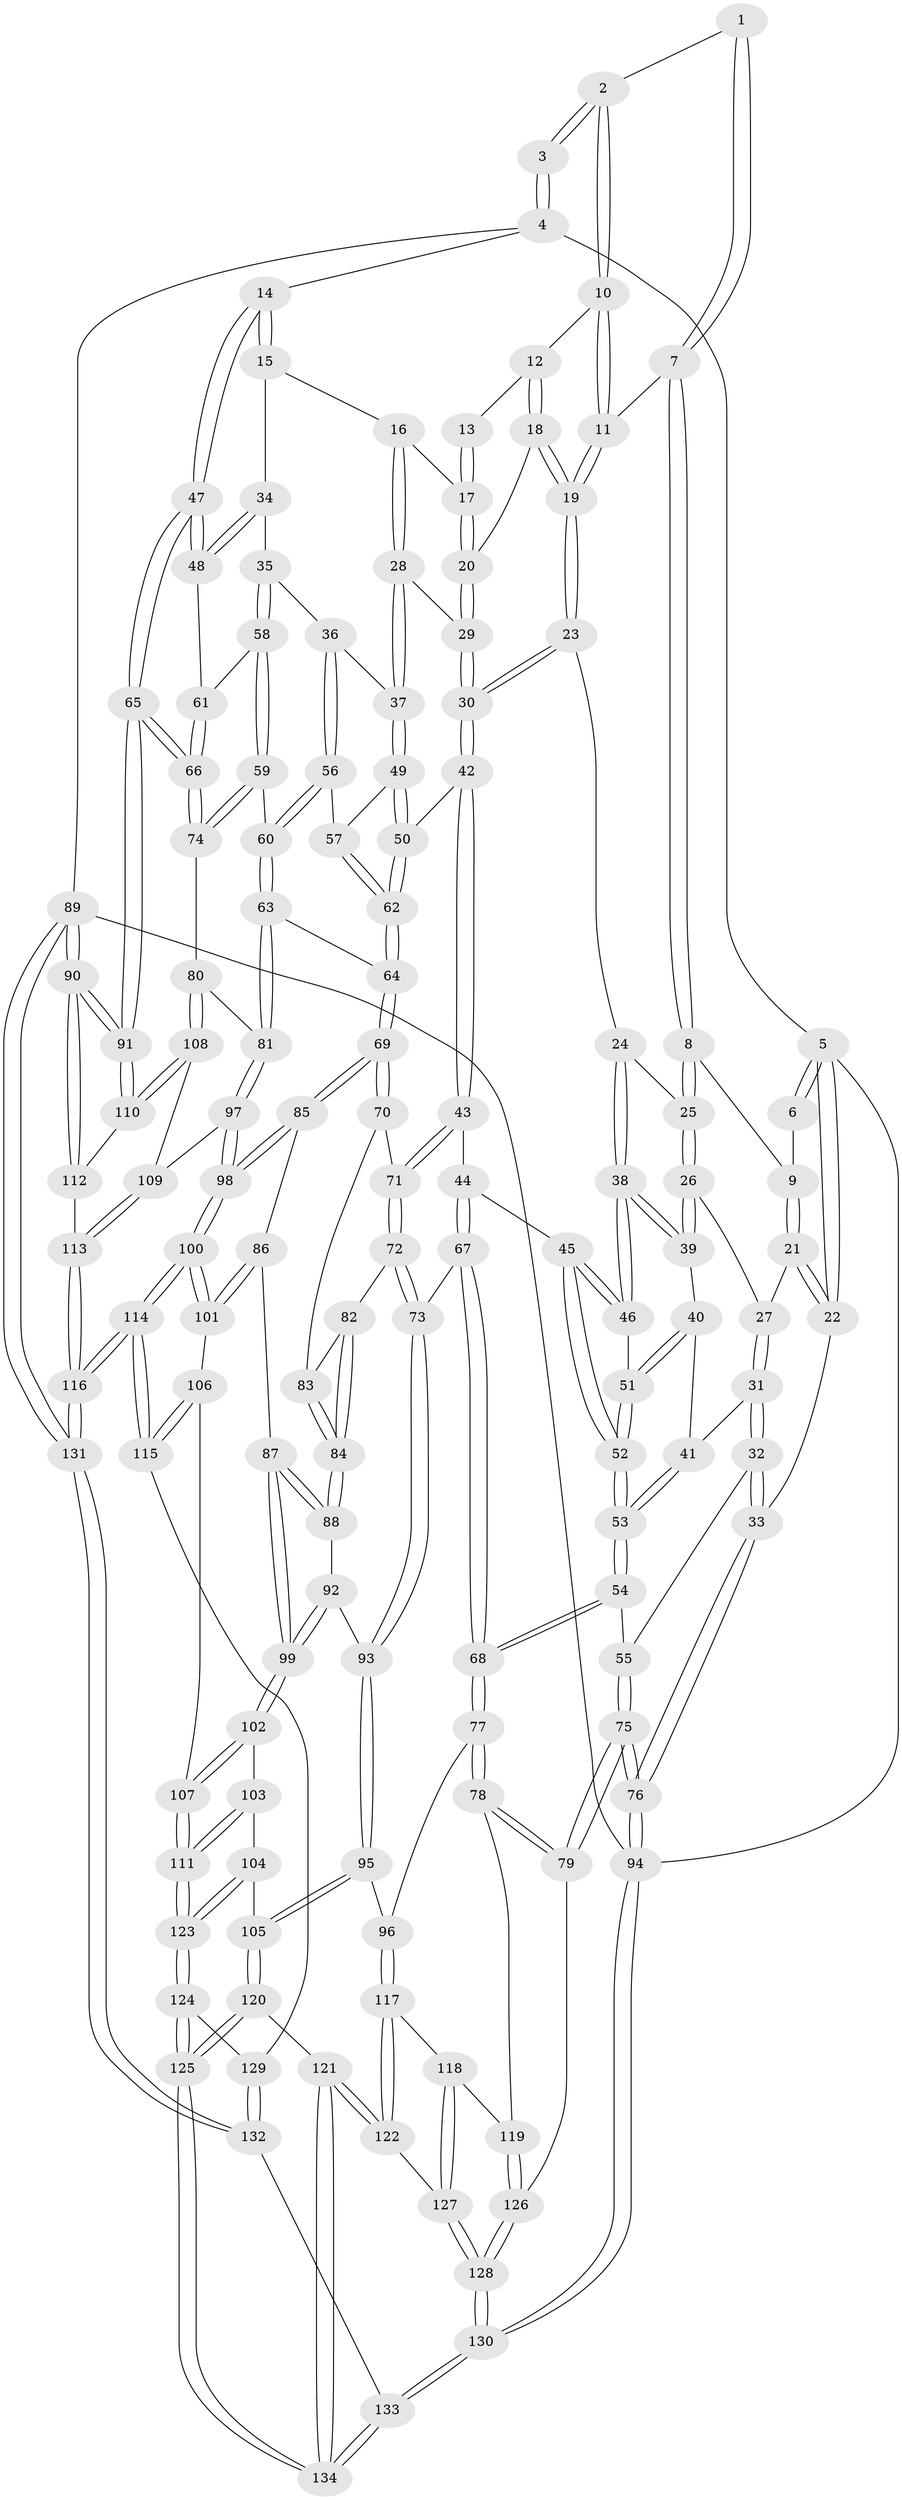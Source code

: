 // Generated by graph-tools (version 1.1) at 2025/16/03/09/25 04:16:52]
// undirected, 134 vertices, 332 edges
graph export_dot {
graph [start="1"]
  node [color=gray90,style=filled];
  1 [pos="+0.5096865287154458+0"];
  2 [pos="+0.5887177575501481+0"];
  3 [pos="+1+0"];
  4 [pos="+1+0"];
  5 [pos="+0+0"];
  6 [pos="+0.18906351227096668+0"];
  7 [pos="+0.3773074314524639+0.09870217171037166"];
  8 [pos="+0.32014554965688125+0.11096996994825103"];
  9 [pos="+0.20771815264368068+0"];
  10 [pos="+0.5886690729852678+0"];
  11 [pos="+0.4969531471448252+0.11638272023862099"];
  12 [pos="+0.6296389468054037+0.03208446894735532"];
  13 [pos="+0.7402141569325168+0.08101044772432492"];
  14 [pos="+1+0"];
  15 [pos="+0.9597778847285916+0.13786715133848648"];
  16 [pos="+0.8619514999816821+0.14873721323949324"];
  17 [pos="+0.7797956485349277+0.14083199563526377"];
  18 [pos="+0.6577108033493957+0.15361765789680962"];
  19 [pos="+0.5123804999563821+0.1865577043925823"];
  20 [pos="+0.6886661030414595+0.18923276394818103"];
  21 [pos="+0.08462393371078201+0.15648113811848885"];
  22 [pos="+0+0.17793436746816851"];
  23 [pos="+0.5066033657065095+0.23732186023512034"];
  24 [pos="+0.35345852319388477+0.24389974211638168"];
  25 [pos="+0.31798954062504137+0.13075357779796845"];
  26 [pos="+0.1626301128909809+0.24059456583155822"];
  27 [pos="+0.13531816433870336+0.21979450397160627"];
  28 [pos="+0.726842541332665+0.2952939635348943"];
  29 [pos="+0.6795055313862928+0.25693927436669295"];
  30 [pos="+0.5454531751282891+0.3024466625993955"];
  31 [pos="+0.03498536771881239+0.339423249624297"];
  32 [pos="+0+0.34432338947380914"];
  33 [pos="+0+0.2832231195340194"];
  34 [pos="+0.8842399746238293+0.2829429033067833"];
  35 [pos="+0.8444367337491088+0.3325487826658454"];
  36 [pos="+0.7673666022730612+0.3261478474189159"];
  37 [pos="+0.7444513490151772+0.3209553285725096"];
  38 [pos="+0.3089825438441527+0.33009644991065284"];
  39 [pos="+0.1744128007118585+0.2636816358954351"];
  40 [pos="+0.14576759029001532+0.32881526751244144"];
  41 [pos="+0.0581834266484683+0.3465057430876323"];
  42 [pos="+0.5266031730317192+0.40986506817545526"];
  43 [pos="+0.5200179373290604+0.41479589253412774"];
  44 [pos="+0.34217951938973445+0.4028318726959512"];
  45 [pos="+0.3274704956722163+0.38363156676423094"];
  46 [pos="+0.3106890845876575+0.33779479847629273"];
  47 [pos="+1+0.3542792173438459"];
  48 [pos="+1+0.41153329887367057"];
  49 [pos="+0.7092725456716812+0.38342913403030987"];
  50 [pos="+0.6413564182363611+0.44791954267905515"];
  51 [pos="+0.1514837391876619+0.38722690104994534"];
  52 [pos="+0.13962609671490994+0.44755403567021684"];
  53 [pos="+0.13725150802981306+0.45091662754801093"];
  54 [pos="+0.12994051023275308+0.4702486414215184"];
  55 [pos="+0.09348905246583568+0.47911945762056896"];
  56 [pos="+0.7801974368965967+0.43851955299664336"];
  57 [pos="+0.7698216681406117+0.43596234074548346"];
  58 [pos="+0.885602884451266+0.4571865139896898"];
  59 [pos="+0.883029744629683+0.4615332286603016"];
  60 [pos="+0.849018262808264+0.4842450633397745"];
  61 [pos="+0.9443832620130483+0.4408644397331621"];
  62 [pos="+0.6677986306680965+0.4852703068586106"];
  63 [pos="+0.7822086019428048+0.5707482679637773"];
  64 [pos="+0.7032957429042503+0.5548910991872814"];
  65 [pos="+1+0.673113413082352"];
  66 [pos="+1+0.655096168819922"];
  67 [pos="+0.3085989145127323+0.5177608464824744"];
  68 [pos="+0.2080327595658791+0.5548582284314293"];
  69 [pos="+0.6048950964999689+0.6461115643078407"];
  70 [pos="+0.5127851318179583+0.4966513556997967"];
  71 [pos="+0.5145025949179985+0.4495127742449871"];
  72 [pos="+0.37323815519821063+0.5532521193712595"];
  73 [pos="+0.3450718704164605+0.5586891720922986"];
  74 [pos="+1+0.6523984739048881"];
  75 [pos="+0+0.6492348287102861"];
  76 [pos="+0+0.6483065119526383"];
  77 [pos="+0.1901853595802236+0.6200497387735955"];
  78 [pos="+0.040431956259748304+0.6958522950221647"];
  79 [pos="+0+0.6604593015253567"];
  80 [pos="+0.9197817568023046+0.6814973490498855"];
  81 [pos="+0.796380102609042+0.5994321412723492"];
  82 [pos="+0.39712006375599307+0.5548332391504651"];
  83 [pos="+0.48735164651453905+0.5345237579550737"];
  84 [pos="+0.46720921553571654+0.5931709502846535"];
  85 [pos="+0.5992049017720202+0.6616086406262509"];
  86 [pos="+0.5817458461229795+0.6727528403343951"];
  87 [pos="+0.5776417282362064+0.6744767711414232"];
  88 [pos="+0.46705812701971966+0.5947308636952551"];
  89 [pos="+1+1"];
  90 [pos="+1+1"];
  91 [pos="+1+0.7703468606421731"];
  92 [pos="+0.38066265447242315+0.6740227309704456"];
  93 [pos="+0.37574451745816234+0.6753588957542113"];
  94 [pos="+0+1"];
  95 [pos="+0.34686488336890386+0.719420899124978"];
  96 [pos="+0.2942501559330316+0.7275878218837616"];
  97 [pos="+0.7346983523213781+0.7445756600411094"];
  98 [pos="+0.7171820941920026+0.7537417266458868"];
  99 [pos="+0.5507617845748818+0.6965693834079629"];
  100 [pos="+0.7057624490903432+0.8001924620152074"];
  101 [pos="+0.6160559012979261+0.796641280200979"];
  102 [pos="+0.5429285118676848+0.7175783204694779"];
  103 [pos="+0.45936464815117+0.7623431447840996"];
  104 [pos="+0.3858726323738636+0.7643841908179899"];
  105 [pos="+0.37654089052793827+0.7606682399684181"];
  106 [pos="+0.6145886729880821+0.7977613585973151"];
  107 [pos="+0.5368574870080384+0.8328720526976188"];
  108 [pos="+0.8974260856796452+0.7259489166369384"];
  109 [pos="+0.8060445808139846+0.7586157203676435"];
  110 [pos="+0.9095724784115378+0.8298248289851686"];
  111 [pos="+0.5304111902823374+0.8487234145896195"];
  112 [pos="+0.8860116563691213+0.8855482747388135"];
  113 [pos="+0.8365301757058159+0.9011270271923858"];
  114 [pos="+0.7150138580457365+0.9100152879168634"];
  115 [pos="+0.6332770357657512+0.9023151777287172"];
  116 [pos="+0.7562298949919383+0.9535161508833482"];
  117 [pos="+0.22981805843754635+0.8034151690353971"];
  118 [pos="+0.14523259850693185+0.798568604465535"];
  119 [pos="+0.10581897202143148+0.7661032983080899"];
  120 [pos="+0.3755057506545745+0.776403912699121"];
  121 [pos="+0.28989015061558854+0.9457687785146273"];
  122 [pos="+0.2700073073796795+0.9263529252988278"];
  123 [pos="+0.5214485244483826+0.8874306359155009"];
  124 [pos="+0.5217539531840488+0.8911823952336817"];
  125 [pos="+0.42033810529134447+0.9898003751286643"];
  126 [pos="+0.04516002585279728+0.8783383496459726"];
  127 [pos="+0.1023379001627498+0.9362546427811458"];
  128 [pos="+0.07583241963272158+0.9582709302919578"];
  129 [pos="+0.5598619468036812+0.9013472038178489"];
  130 [pos="+0+1"];
  131 [pos="+0.7521485012499325+1"];
  132 [pos="+0.692109066062078+1"];
  133 [pos="+0.366105482209579+1"];
  134 [pos="+0.3717199420822336+1"];
  1 -- 2;
  1 -- 7;
  1 -- 7;
  2 -- 3;
  2 -- 3;
  2 -- 10;
  2 -- 10;
  3 -- 4;
  3 -- 4;
  4 -- 5;
  4 -- 14;
  4 -- 89;
  5 -- 6;
  5 -- 6;
  5 -- 22;
  5 -- 22;
  5 -- 94;
  6 -- 9;
  7 -- 8;
  7 -- 8;
  7 -- 11;
  8 -- 9;
  8 -- 25;
  8 -- 25;
  9 -- 21;
  9 -- 21;
  10 -- 11;
  10 -- 11;
  10 -- 12;
  11 -- 19;
  11 -- 19;
  12 -- 13;
  12 -- 18;
  12 -- 18;
  13 -- 17;
  13 -- 17;
  14 -- 15;
  14 -- 15;
  14 -- 47;
  14 -- 47;
  15 -- 16;
  15 -- 34;
  16 -- 17;
  16 -- 28;
  16 -- 28;
  17 -- 20;
  17 -- 20;
  18 -- 19;
  18 -- 19;
  18 -- 20;
  19 -- 23;
  19 -- 23;
  20 -- 29;
  20 -- 29;
  21 -- 22;
  21 -- 22;
  21 -- 27;
  22 -- 33;
  23 -- 24;
  23 -- 30;
  23 -- 30;
  24 -- 25;
  24 -- 38;
  24 -- 38;
  25 -- 26;
  25 -- 26;
  26 -- 27;
  26 -- 39;
  26 -- 39;
  27 -- 31;
  27 -- 31;
  28 -- 29;
  28 -- 37;
  28 -- 37;
  29 -- 30;
  29 -- 30;
  30 -- 42;
  30 -- 42;
  31 -- 32;
  31 -- 32;
  31 -- 41;
  32 -- 33;
  32 -- 33;
  32 -- 55;
  33 -- 76;
  33 -- 76;
  34 -- 35;
  34 -- 48;
  34 -- 48;
  35 -- 36;
  35 -- 58;
  35 -- 58;
  36 -- 37;
  36 -- 56;
  36 -- 56;
  37 -- 49;
  37 -- 49;
  38 -- 39;
  38 -- 39;
  38 -- 46;
  38 -- 46;
  39 -- 40;
  40 -- 41;
  40 -- 51;
  40 -- 51;
  41 -- 53;
  41 -- 53;
  42 -- 43;
  42 -- 43;
  42 -- 50;
  43 -- 44;
  43 -- 71;
  43 -- 71;
  44 -- 45;
  44 -- 67;
  44 -- 67;
  45 -- 46;
  45 -- 46;
  45 -- 52;
  45 -- 52;
  46 -- 51;
  47 -- 48;
  47 -- 48;
  47 -- 65;
  47 -- 65;
  48 -- 61;
  49 -- 50;
  49 -- 50;
  49 -- 57;
  50 -- 62;
  50 -- 62;
  51 -- 52;
  51 -- 52;
  52 -- 53;
  52 -- 53;
  53 -- 54;
  53 -- 54;
  54 -- 55;
  54 -- 68;
  54 -- 68;
  55 -- 75;
  55 -- 75;
  56 -- 57;
  56 -- 60;
  56 -- 60;
  57 -- 62;
  57 -- 62;
  58 -- 59;
  58 -- 59;
  58 -- 61;
  59 -- 60;
  59 -- 74;
  59 -- 74;
  60 -- 63;
  60 -- 63;
  61 -- 66;
  61 -- 66;
  62 -- 64;
  62 -- 64;
  63 -- 64;
  63 -- 81;
  63 -- 81;
  64 -- 69;
  64 -- 69;
  65 -- 66;
  65 -- 66;
  65 -- 91;
  65 -- 91;
  66 -- 74;
  66 -- 74;
  67 -- 68;
  67 -- 68;
  67 -- 73;
  68 -- 77;
  68 -- 77;
  69 -- 70;
  69 -- 70;
  69 -- 85;
  69 -- 85;
  70 -- 71;
  70 -- 83;
  71 -- 72;
  71 -- 72;
  72 -- 73;
  72 -- 73;
  72 -- 82;
  73 -- 93;
  73 -- 93;
  74 -- 80;
  75 -- 76;
  75 -- 76;
  75 -- 79;
  75 -- 79;
  76 -- 94;
  76 -- 94;
  77 -- 78;
  77 -- 78;
  77 -- 96;
  78 -- 79;
  78 -- 79;
  78 -- 119;
  79 -- 126;
  80 -- 81;
  80 -- 108;
  80 -- 108;
  81 -- 97;
  81 -- 97;
  82 -- 83;
  82 -- 84;
  82 -- 84;
  83 -- 84;
  83 -- 84;
  84 -- 88;
  84 -- 88;
  85 -- 86;
  85 -- 98;
  85 -- 98;
  86 -- 87;
  86 -- 101;
  86 -- 101;
  87 -- 88;
  87 -- 88;
  87 -- 99;
  87 -- 99;
  88 -- 92;
  89 -- 90;
  89 -- 90;
  89 -- 131;
  89 -- 131;
  89 -- 94;
  90 -- 91;
  90 -- 91;
  90 -- 112;
  90 -- 112;
  91 -- 110;
  91 -- 110;
  92 -- 93;
  92 -- 99;
  92 -- 99;
  93 -- 95;
  93 -- 95;
  94 -- 130;
  94 -- 130;
  95 -- 96;
  95 -- 105;
  95 -- 105;
  96 -- 117;
  96 -- 117;
  97 -- 98;
  97 -- 98;
  97 -- 109;
  98 -- 100;
  98 -- 100;
  99 -- 102;
  99 -- 102;
  100 -- 101;
  100 -- 101;
  100 -- 114;
  100 -- 114;
  101 -- 106;
  102 -- 103;
  102 -- 107;
  102 -- 107;
  103 -- 104;
  103 -- 111;
  103 -- 111;
  104 -- 105;
  104 -- 123;
  104 -- 123;
  105 -- 120;
  105 -- 120;
  106 -- 107;
  106 -- 115;
  106 -- 115;
  107 -- 111;
  107 -- 111;
  108 -- 109;
  108 -- 110;
  108 -- 110;
  109 -- 113;
  109 -- 113;
  110 -- 112;
  111 -- 123;
  111 -- 123;
  112 -- 113;
  113 -- 116;
  113 -- 116;
  114 -- 115;
  114 -- 115;
  114 -- 116;
  114 -- 116;
  115 -- 129;
  116 -- 131;
  116 -- 131;
  117 -- 118;
  117 -- 122;
  117 -- 122;
  118 -- 119;
  118 -- 127;
  118 -- 127;
  119 -- 126;
  119 -- 126;
  120 -- 121;
  120 -- 125;
  120 -- 125;
  121 -- 122;
  121 -- 122;
  121 -- 134;
  121 -- 134;
  122 -- 127;
  123 -- 124;
  123 -- 124;
  124 -- 125;
  124 -- 125;
  124 -- 129;
  125 -- 134;
  125 -- 134;
  126 -- 128;
  126 -- 128;
  127 -- 128;
  127 -- 128;
  128 -- 130;
  128 -- 130;
  129 -- 132;
  129 -- 132;
  130 -- 133;
  130 -- 133;
  131 -- 132;
  131 -- 132;
  132 -- 133;
  133 -- 134;
  133 -- 134;
}
